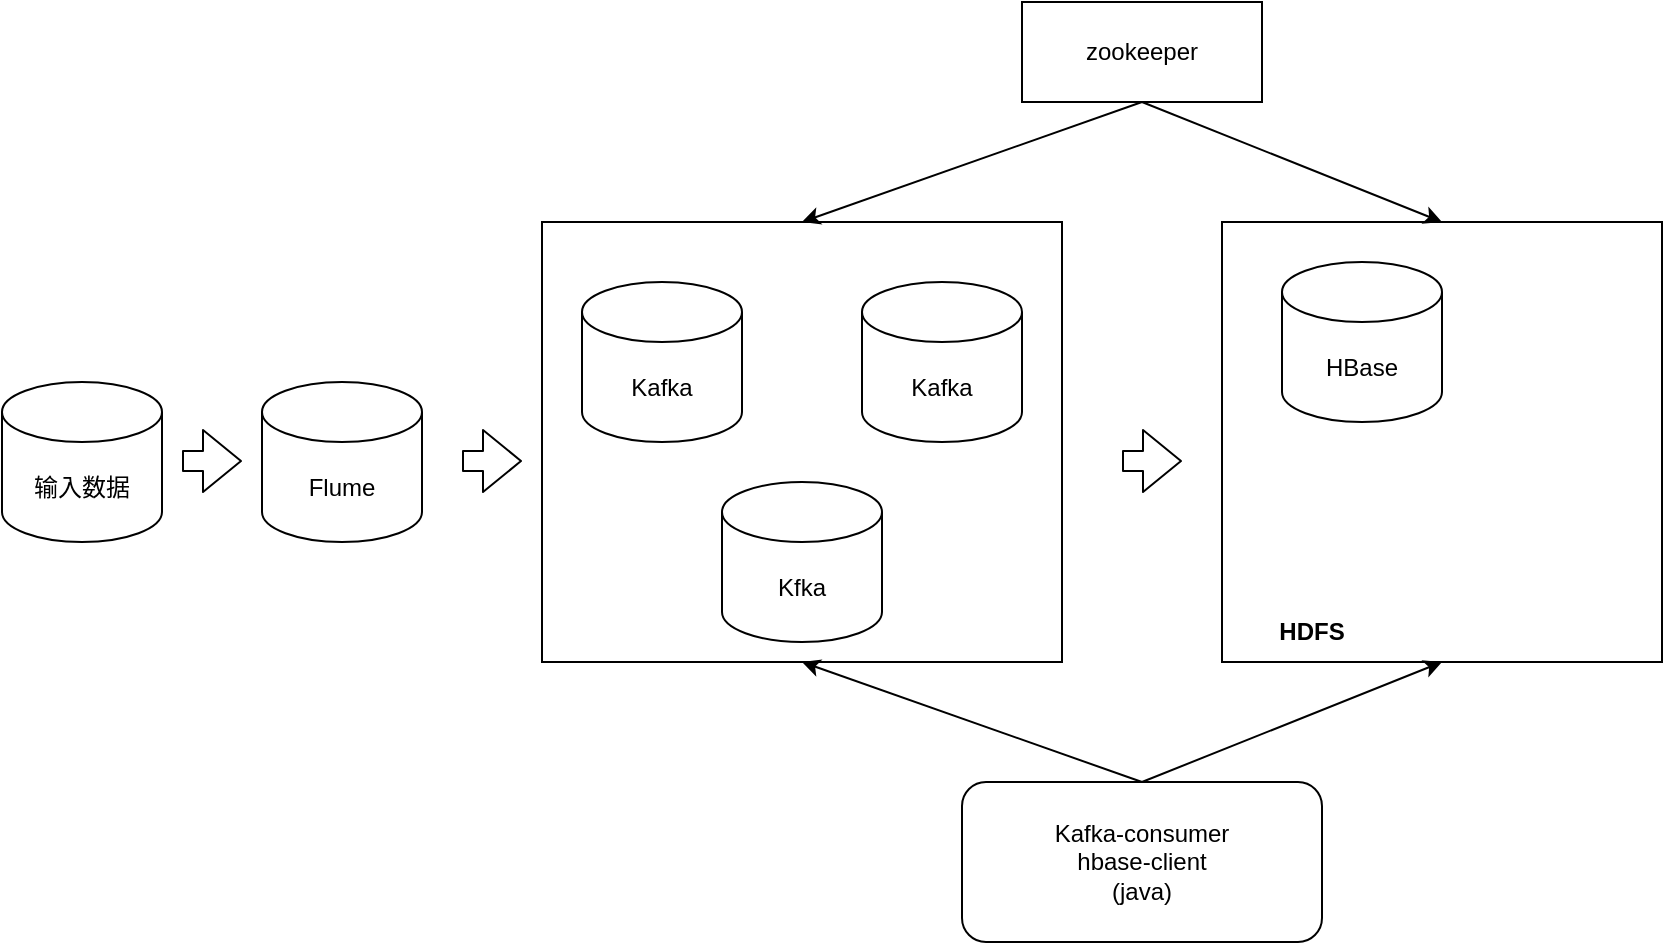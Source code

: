 <mxfile version="14.7.0" type="device"><diagram id="5-qEBylv5MtaiddpljxB" name="Page-1"><mxGraphModel dx="1410" dy="1857" grid="1" gridSize="10" guides="1" tooltips="1" connect="1" arrows="1" fold="1" page="1" pageScale="1" pageWidth="827" pageHeight="1169" math="0" shadow="0"><root><mxCell id="0"/><mxCell id="1" parent="0"/><mxCell id="5cvB9mI4cH55DK9aX8bD-9" value="" style="whiteSpace=wrap;html=1;aspect=fixed;" vertex="1" parent="1"><mxGeometry x="680" y="80" width="220" height="220" as="geometry"/></mxCell><mxCell id="5cvB9mI4cH55DK9aX8bD-7" value="" style="rounded=0;whiteSpace=wrap;html=1;" vertex="1" parent="1"><mxGeometry x="340" y="80" width="260" height="220" as="geometry"/></mxCell><mxCell id="5cvB9mI4cH55DK9aX8bD-2" value="Flume" style="shape=cylinder3;whiteSpace=wrap;html=1;boundedLbl=1;backgroundOutline=1;size=15;" vertex="1" parent="1"><mxGeometry x="200" y="160" width="80" height="80" as="geometry"/></mxCell><mxCell id="5cvB9mI4cH55DK9aX8bD-3" value="输入数据" style="shape=cylinder3;whiteSpace=wrap;html=1;boundedLbl=1;backgroundOutline=1;size=15;" vertex="1" parent="1"><mxGeometry x="70" y="160" width="80" height="80" as="geometry"/></mxCell><mxCell id="5cvB9mI4cH55DK9aX8bD-4" value="Kafka" style="shape=cylinder3;whiteSpace=wrap;html=1;boundedLbl=1;backgroundOutline=1;size=15;" vertex="1" parent="1"><mxGeometry x="360" y="110" width="80" height="80" as="geometry"/></mxCell><mxCell id="5cvB9mI4cH55DK9aX8bD-5" value="Kafka" style="shape=cylinder3;whiteSpace=wrap;html=1;boundedLbl=1;backgroundOutline=1;size=15;" vertex="1" parent="1"><mxGeometry x="500" y="110" width="80" height="80" as="geometry"/></mxCell><mxCell id="5cvB9mI4cH55DK9aX8bD-6" value="Kfka" style="shape=cylinder3;whiteSpace=wrap;html=1;boundedLbl=1;backgroundOutline=1;size=15;" vertex="1" parent="1"><mxGeometry x="430" y="210" width="80" height="80" as="geometry"/></mxCell><mxCell id="5cvB9mI4cH55DK9aX8bD-8" value="HBase" style="shape=cylinder3;whiteSpace=wrap;html=1;boundedLbl=1;backgroundOutline=1;size=15;" vertex="1" parent="1"><mxGeometry x="710" y="100" width="80" height="80" as="geometry"/></mxCell><mxCell id="5cvB9mI4cH55DK9aX8bD-10" value="" style="shape=flexArrow;endArrow=classic;html=1;" edge="1" parent="1"><mxGeometry width="50" height="50" relative="1" as="geometry"><mxPoint x="160" y="199.5" as="sourcePoint"/><mxPoint x="190" y="199.5" as="targetPoint"/></mxGeometry></mxCell><mxCell id="5cvB9mI4cH55DK9aX8bD-11" value="" style="shape=flexArrow;endArrow=classic;html=1;" edge="1" parent="1"><mxGeometry width="50" height="50" relative="1" as="geometry"><mxPoint x="300" y="199.5" as="sourcePoint"/><mxPoint x="330" y="199.5" as="targetPoint"/></mxGeometry></mxCell><mxCell id="5cvB9mI4cH55DK9aX8bD-12" value="" style="shape=flexArrow;endArrow=classic;html=1;" edge="1" parent="1"><mxGeometry width="50" height="50" relative="1" as="geometry"><mxPoint x="630" y="199.5" as="sourcePoint"/><mxPoint x="660" y="199.5" as="targetPoint"/></mxGeometry></mxCell><mxCell id="5cvB9mI4cH55DK9aX8bD-13" value="zookeeper" style="rounded=0;whiteSpace=wrap;html=1;" vertex="1" parent="1"><mxGeometry x="580" y="-30" width="120" height="50" as="geometry"/></mxCell><mxCell id="5cvB9mI4cH55DK9aX8bD-15" value="&lt;b&gt;HDFS&lt;/b&gt;" style="text;html=1;strokeColor=none;fillColor=none;align=center;verticalAlign=middle;whiteSpace=wrap;rounded=0;" vertex="1" parent="1"><mxGeometry x="680" y="270" width="90" height="30" as="geometry"/></mxCell><mxCell id="5cvB9mI4cH55DK9aX8bD-16" value="Kafka-consumer&lt;br&gt;hbase-client&lt;br&gt;(java)" style="rounded=1;whiteSpace=wrap;html=1;" vertex="1" parent="1"><mxGeometry x="550" y="360" width="180" height="80" as="geometry"/></mxCell><mxCell id="5cvB9mI4cH55DK9aX8bD-17" value="" style="endArrow=classic;html=1;entryX=0.5;entryY=1;entryDx=0;entryDy=0;" edge="1" parent="1" target="5cvB9mI4cH55DK9aX8bD-9"><mxGeometry width="50" height="50" relative="1" as="geometry"><mxPoint x="640" y="360" as="sourcePoint"/><mxPoint x="690" y="310" as="targetPoint"/></mxGeometry></mxCell><mxCell id="5cvB9mI4cH55DK9aX8bD-19" value="" style="endArrow=classic;html=1;entryX=0.5;entryY=1;entryDx=0;entryDy=0;" edge="1" parent="1" target="5cvB9mI4cH55DK9aX8bD-7"><mxGeometry width="50" height="50" relative="1" as="geometry"><mxPoint x="640" y="360" as="sourcePoint"/><mxPoint x="790" y="300" as="targetPoint"/></mxGeometry></mxCell><mxCell id="5cvB9mI4cH55DK9aX8bD-20" value="" style="endArrow=classic;html=1;entryX=0.5;entryY=0;entryDx=0;entryDy=0;exitX=0.5;exitY=1;exitDx=0;exitDy=0;" edge="1" parent="1" source="5cvB9mI4cH55DK9aX8bD-13" target="5cvB9mI4cH55DK9aX8bD-7"><mxGeometry width="50" height="50" relative="1" as="geometry"><mxPoint x="325" y="50" as="sourcePoint"/><mxPoint x="475" y="-10" as="targetPoint"/></mxGeometry></mxCell><mxCell id="5cvB9mI4cH55DK9aX8bD-21" value="" style="endArrow=classic;html=1;" edge="1" parent="1"><mxGeometry width="50" height="50" relative="1" as="geometry"><mxPoint x="640" y="20" as="sourcePoint"/><mxPoint x="790" y="80" as="targetPoint"/></mxGeometry></mxCell></root></mxGraphModel></diagram></mxfile>